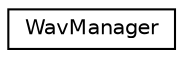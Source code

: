 digraph "Graphical Class Hierarchy"
{
  edge [fontname="Helvetica",fontsize="10",labelfontname="Helvetica",labelfontsize="10"];
  node [fontname="Helvetica",fontsize="10",shape=record];
  rankdir="LR";
  Node0 [label="WavManager",height=0.2,width=0.4,color="black", fillcolor="white", style="filled",URL="$d4/d6c/classWavManager.html"];
}
